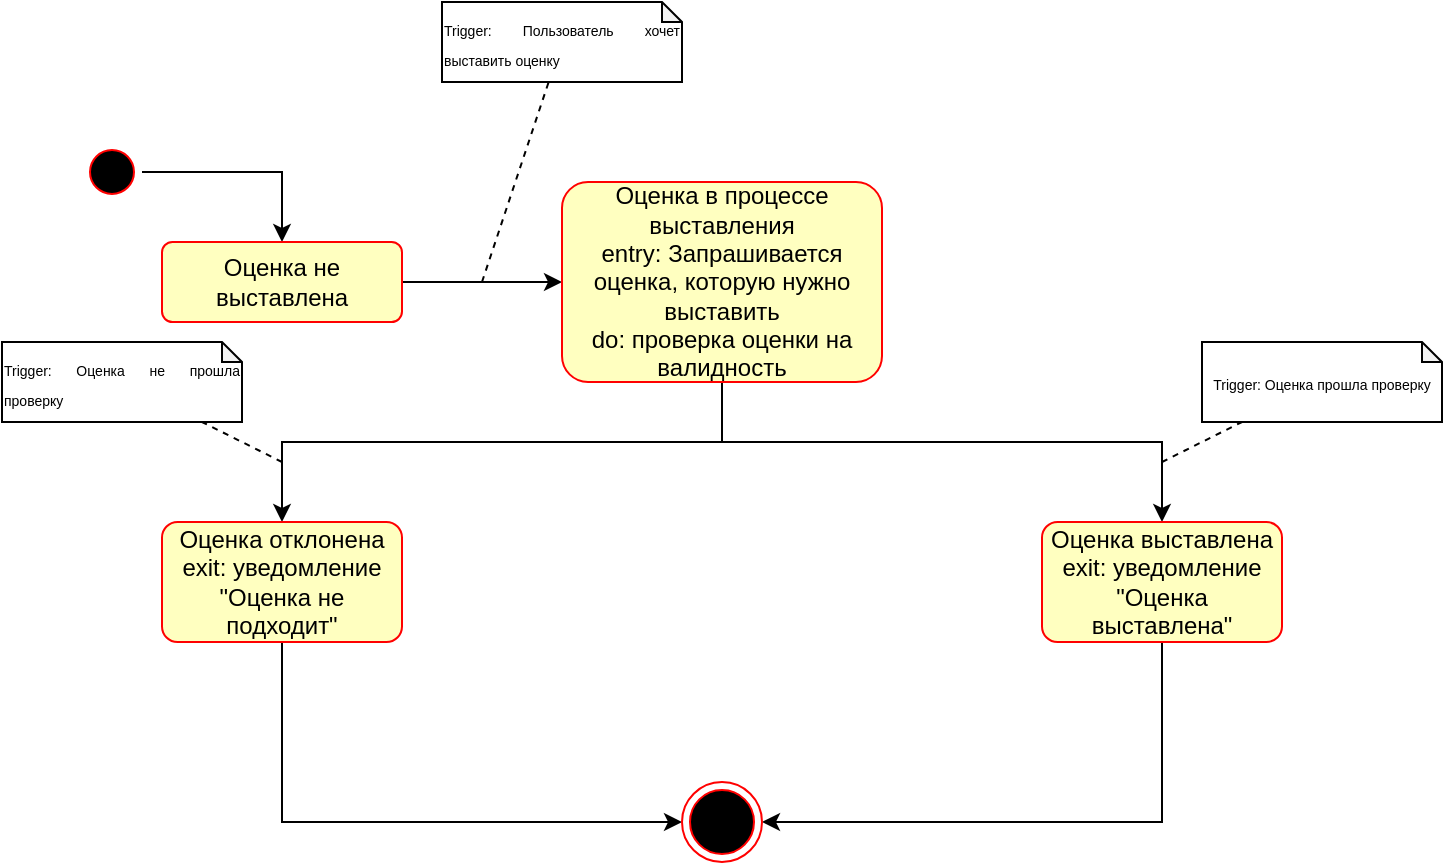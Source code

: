 <mxfile version="22.0.3" type="device">
  <diagram name="Страница — 1" id="JSltrhYw92__WYpcUOx7">
    <mxGraphModel dx="1805" dy="599" grid="1" gridSize="10" guides="1" tooltips="1" connect="1" arrows="1" fold="1" page="1" pageScale="1" pageWidth="827" pageHeight="1169" math="0" shadow="0">
      <root>
        <mxCell id="0" />
        <mxCell id="1" parent="0" />
        <mxCell id="CV4BX1gtvT4exF4e3IRa-40" value="" style="edgeStyle=orthogonalEdgeStyle;rounded=0;orthogonalLoop=1;jettySize=auto;html=1;" parent="1" source="CV4BX1gtvT4exF4e3IRa-35" target="CV4BX1gtvT4exF4e3IRa-37" edge="1">
          <mxGeometry relative="1" as="geometry" />
        </mxCell>
        <mxCell id="CV4BX1gtvT4exF4e3IRa-35" value="" style="ellipse;html=1;shape=startState;fillColor=#000000;strokeColor=#ff0000;" parent="1" vertex="1">
          <mxGeometry x="-520" y="690" width="30" height="30" as="geometry" />
        </mxCell>
        <mxCell id="CV4BX1gtvT4exF4e3IRa-42" style="edgeStyle=orthogonalEdgeStyle;rounded=0;orthogonalLoop=1;jettySize=auto;html=1;" parent="1" source="CV4BX1gtvT4exF4e3IRa-37" target="CV4BX1gtvT4exF4e3IRa-41" edge="1">
          <mxGeometry relative="1" as="geometry" />
        </mxCell>
        <mxCell id="CV4BX1gtvT4exF4e3IRa-37" value="Оценка не выставлена" style="rounded=1;whiteSpace=wrap;html=1;arcSize=13;fontColor=#000000;fillColor=#ffffc0;strokeColor=#ff0000;align=center;verticalAlign=middle;fontFamily=Helvetica;fontSize=12;" parent="1" vertex="1">
          <mxGeometry x="-480" y="740" width="120" height="40" as="geometry" />
        </mxCell>
        <mxCell id="CV4BX1gtvT4exF4e3IRa-47" style="edgeStyle=orthogonalEdgeStyle;rounded=0;orthogonalLoop=1;jettySize=auto;html=1;" parent="1" source="CV4BX1gtvT4exF4e3IRa-41" target="CV4BX1gtvT4exF4e3IRa-46" edge="1">
          <mxGeometry relative="1" as="geometry">
            <Array as="points">
              <mxPoint x="-200" y="840" />
              <mxPoint x="20" y="840" />
            </Array>
          </mxGeometry>
        </mxCell>
        <mxCell id="CV4BX1gtvT4exF4e3IRa-48" style="edgeStyle=orthogonalEdgeStyle;rounded=0;orthogonalLoop=1;jettySize=auto;html=1;" parent="1" source="CV4BX1gtvT4exF4e3IRa-41" target="CV4BX1gtvT4exF4e3IRa-45" edge="1">
          <mxGeometry relative="1" as="geometry">
            <Array as="points">
              <mxPoint x="-200" y="840" />
              <mxPoint x="-420" y="840" />
            </Array>
          </mxGeometry>
        </mxCell>
        <mxCell id="CV4BX1gtvT4exF4e3IRa-41" value="&lt;div style=&quot;&quot;&gt;&lt;span style=&quot;background-color: initial;&quot;&gt;Оценка в процессе выставления&lt;/span&gt;&lt;/div&gt;&lt;div style=&quot;&quot;&gt;&lt;span style=&quot;background-color: initial;&quot;&gt;entry: Запрашивается оценка, которую нужно выставить&lt;/span&gt;&lt;/div&gt;&lt;div style=&quot;&quot;&gt;&lt;span style=&quot;background-color: initial;&quot;&gt;do: проверка оценки на валидность&lt;/span&gt;&lt;/div&gt;" style="rounded=1;whiteSpace=wrap;html=1;arcSize=13;fontColor=#000000;fillColor=#ffffc0;strokeColor=#ff0000;align=center;verticalAlign=middle;fontFamily=Helvetica;fontSize=12;" parent="1" vertex="1">
          <mxGeometry x="-280" y="710" width="160" height="100" as="geometry" />
        </mxCell>
        <mxCell id="CV4BX1gtvT4exF4e3IRa-43" value="&lt;div style=&quot;text-align: justify;&quot;&gt;&lt;span style=&quot;background-color: initial;&quot;&gt;&lt;font style=&quot;font-size: 7px;&quot;&gt;Trigger: Пользователь хочет выставить оценку&lt;/font&gt;&lt;br&gt;&lt;/span&gt;&lt;/div&gt;" style="shape=note;whiteSpace=wrap;html=1;backgroundOutline=1;darkOpacity=0.05;strokeColor=default;align=center;verticalAlign=middle;fontFamily=Helvetica;fontSize=12;fontColor=default;fillColor=default;size=10;" parent="1" vertex="1">
          <mxGeometry x="-340" y="620" width="120" height="40" as="geometry" />
        </mxCell>
        <mxCell id="CV4BX1gtvT4exF4e3IRa-44" value="" style="endArrow=none;dashed=1;html=1;rounded=0;" parent="1" target="CV4BX1gtvT4exF4e3IRa-43" edge="1">
          <mxGeometry width="50" height="50" relative="1" as="geometry">
            <mxPoint x="-320" y="760" as="sourcePoint" />
            <mxPoint x="-410" y="670" as="targetPoint" />
          </mxGeometry>
        </mxCell>
        <mxCell id="CV4BX1gtvT4exF4e3IRa-54" style="edgeStyle=orthogonalEdgeStyle;rounded=0;orthogonalLoop=1;jettySize=auto;html=1;entryX=0;entryY=0.5;entryDx=0;entryDy=0;" parent="1" source="CV4BX1gtvT4exF4e3IRa-45" target="CV4BX1gtvT4exF4e3IRa-53" edge="1">
          <mxGeometry relative="1" as="geometry">
            <Array as="points">
              <mxPoint x="-420" y="1030" />
            </Array>
          </mxGeometry>
        </mxCell>
        <mxCell id="CV4BX1gtvT4exF4e3IRa-45" value="Оценка отклонена&lt;br&gt;exit: уведомление &quot;Оценка не подходит&quot;" style="rounded=1;whiteSpace=wrap;html=1;arcSize=13;fontColor=#000000;fillColor=#ffffc0;strokeColor=#ff0000;align=center;verticalAlign=middle;fontFamily=Helvetica;fontSize=12;" parent="1" vertex="1">
          <mxGeometry x="-480" y="880" width="120" height="60" as="geometry" />
        </mxCell>
        <mxCell id="CV4BX1gtvT4exF4e3IRa-55" style="edgeStyle=orthogonalEdgeStyle;rounded=0;orthogonalLoop=1;jettySize=auto;html=1;" parent="1" source="CV4BX1gtvT4exF4e3IRa-46" target="CV4BX1gtvT4exF4e3IRa-53" edge="1">
          <mxGeometry relative="1" as="geometry">
            <Array as="points">
              <mxPoint x="20" y="1030" />
            </Array>
          </mxGeometry>
        </mxCell>
        <mxCell id="CV4BX1gtvT4exF4e3IRa-46" value="Оценка выставлена&lt;br&gt;exit: уведомление &quot;Оценка выставлена&quot;" style="rounded=1;whiteSpace=wrap;html=1;arcSize=13;fontColor=#000000;fillColor=#ffffc0;strokeColor=#ff0000;align=center;verticalAlign=middle;fontFamily=Helvetica;fontSize=12;" parent="1" vertex="1">
          <mxGeometry x="-40" y="880" width="120" height="60" as="geometry" />
        </mxCell>
        <mxCell id="CV4BX1gtvT4exF4e3IRa-49" value="&lt;div style=&quot;text-align: justify;&quot;&gt;&lt;span style=&quot;background-color: initial;&quot;&gt;&lt;font style=&quot;font-size: 7px;&quot;&gt;Trigger: Оценка прошла проверку&lt;/font&gt;&lt;br&gt;&lt;/span&gt;&lt;/div&gt;" style="shape=note;whiteSpace=wrap;html=1;backgroundOutline=1;darkOpacity=0.05;strokeColor=default;align=center;verticalAlign=middle;fontFamily=Helvetica;fontSize=12;fontColor=default;fillColor=default;size=10;" parent="1" vertex="1">
          <mxGeometry x="40" y="790" width="120" height="40" as="geometry" />
        </mxCell>
        <mxCell id="CV4BX1gtvT4exF4e3IRa-50" value="&lt;div style=&quot;text-align: justify;&quot;&gt;&lt;span style=&quot;background-color: initial;&quot;&gt;&lt;font style=&quot;font-size: 7px;&quot;&gt;Trigger: Оценка не прошла проверку&lt;/font&gt;&lt;br&gt;&lt;/span&gt;&lt;/div&gt;" style="shape=note;whiteSpace=wrap;html=1;backgroundOutline=1;darkOpacity=0.05;strokeColor=default;align=center;verticalAlign=middle;fontFamily=Helvetica;fontSize=12;fontColor=default;fillColor=default;size=10;" parent="1" vertex="1">
          <mxGeometry x="-560" y="790" width="120" height="40" as="geometry" />
        </mxCell>
        <mxCell id="CV4BX1gtvT4exF4e3IRa-51" value="" style="endArrow=none;dashed=1;html=1;rounded=0;" parent="1" target="CV4BX1gtvT4exF4e3IRa-50" edge="1">
          <mxGeometry width="50" height="50" relative="1" as="geometry">
            <mxPoint x="-420" y="850" as="sourcePoint" />
            <mxPoint x="-300" y="900" as="targetPoint" />
          </mxGeometry>
        </mxCell>
        <mxCell id="CV4BX1gtvT4exF4e3IRa-52" value="" style="endArrow=none;dashed=1;html=1;rounded=0;" parent="1" target="CV4BX1gtvT4exF4e3IRa-49" edge="1">
          <mxGeometry width="50" height="50" relative="1" as="geometry">
            <mxPoint x="20" y="850" as="sourcePoint" />
            <mxPoint x="-400" y="680" as="targetPoint" />
          </mxGeometry>
        </mxCell>
        <mxCell id="CV4BX1gtvT4exF4e3IRa-53" value="" style="ellipse;html=1;shape=endState;fillColor=#000000;strokeColor=#ff0000;align=center;verticalAlign=middle;fontFamily=Helvetica;fontSize=12;fontColor=default;" parent="1" vertex="1">
          <mxGeometry x="-220" y="1010" width="40" height="40" as="geometry" />
        </mxCell>
      </root>
    </mxGraphModel>
  </diagram>
</mxfile>
